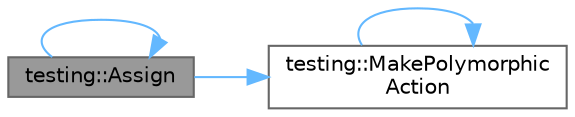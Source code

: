 digraph "testing::Assign"
{
 // LATEX_PDF_SIZE
  bgcolor="transparent";
  edge [fontname=Helvetica,fontsize=10,labelfontname=Helvetica,labelfontsize=10];
  node [fontname=Helvetica,fontsize=10,shape=box,height=0.2,width=0.4];
  rankdir="LR";
  Node1 [id="Node000001",label="testing::Assign",height=0.2,width=0.4,color="gray40", fillcolor="grey60", style="filled", fontcolor="black",tooltip=" "];
  Node1 -> Node1 [id="edge1_Node000001_Node000001",color="steelblue1",style="solid",tooltip=" "];
  Node1 -> Node2 [id="edge2_Node000001_Node000002",color="steelblue1",style="solid",tooltip=" "];
  Node2 [id="Node000002",label="testing::MakePolymorphic\lAction",height=0.2,width=0.4,color="grey40", fillcolor="white", style="filled",URL="$namespacetesting.html#a45df529b8166936d970884383f0ede82",tooltip=" "];
  Node2 -> Node2 [id="edge3_Node000002_Node000002",color="steelblue1",style="solid",tooltip=" "];
}
